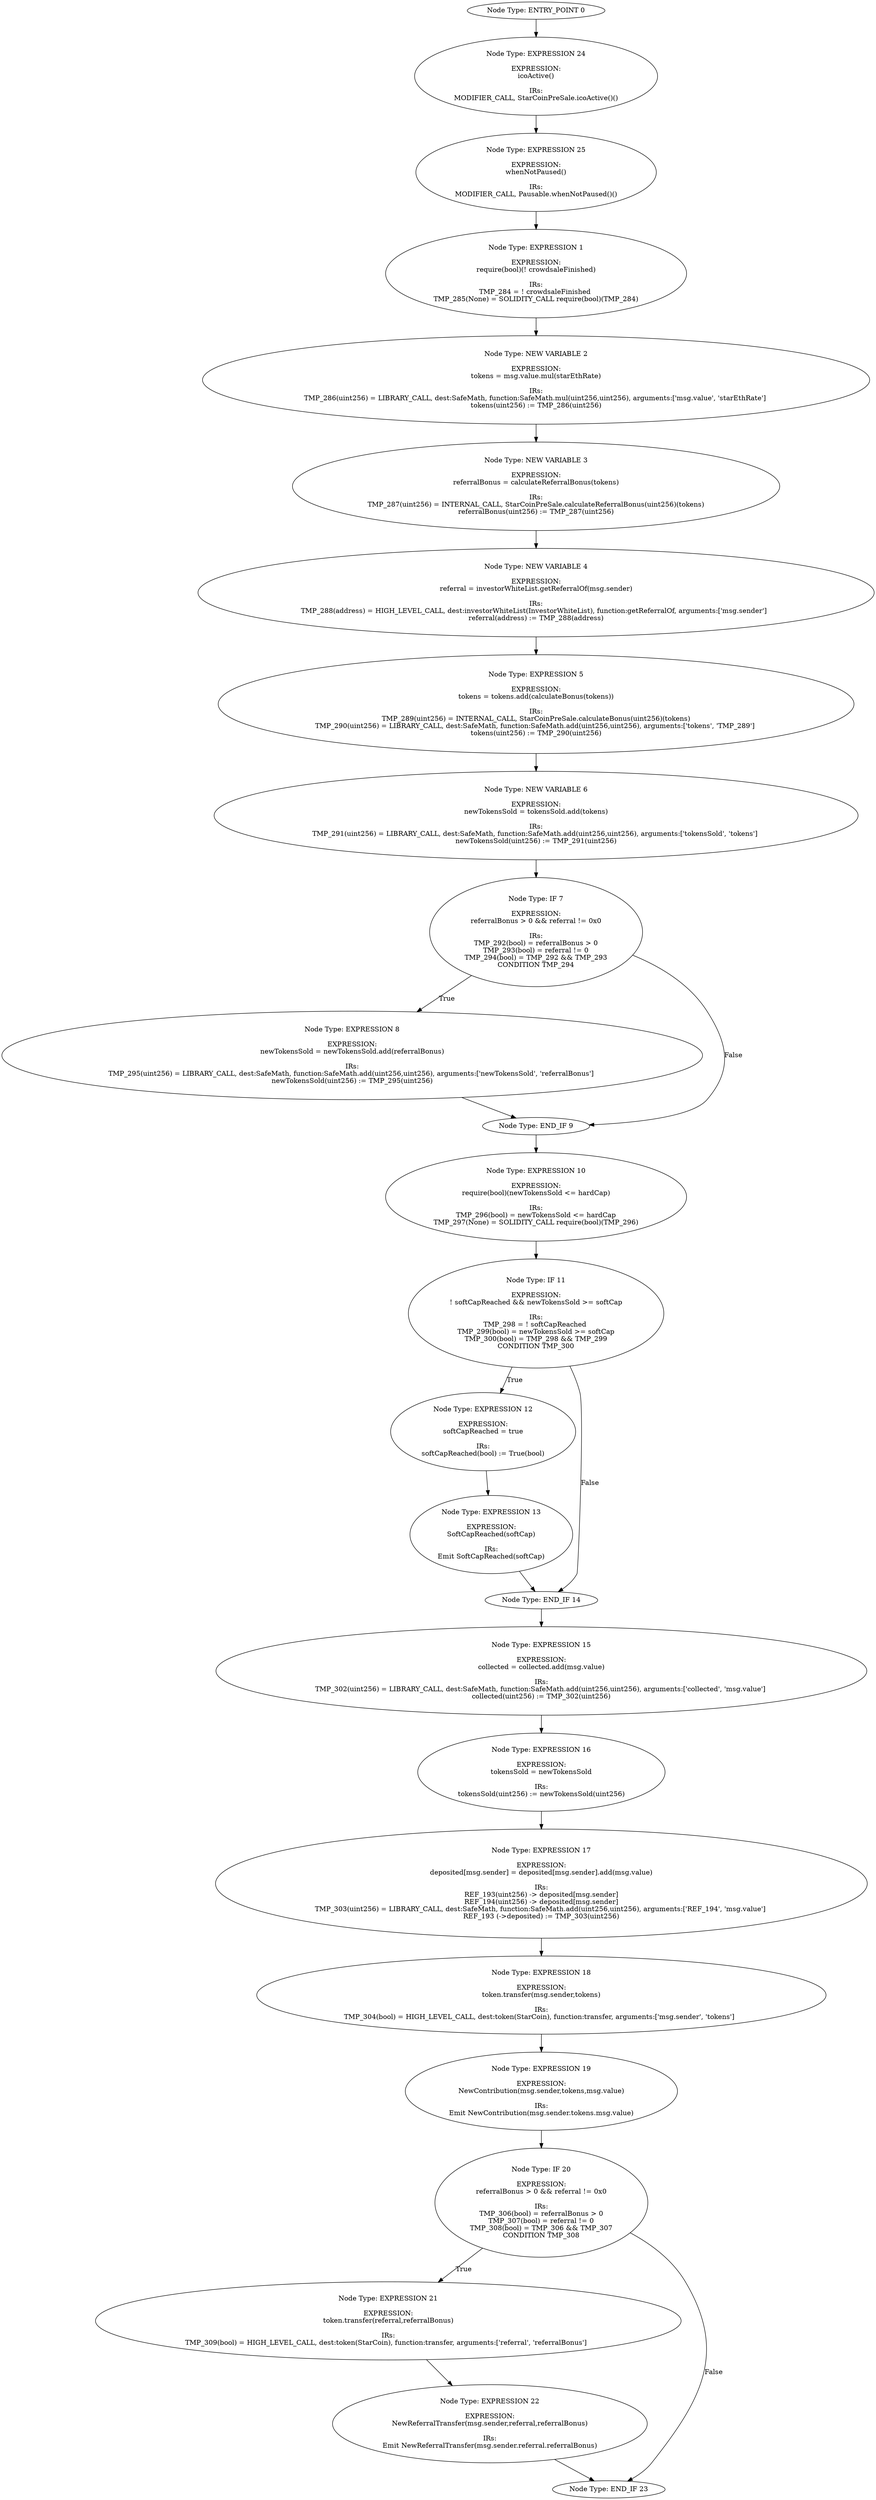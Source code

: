 digraph{
0[label="Node Type: ENTRY_POINT 0
"];
0->24;
1[label="Node Type: EXPRESSION 1

EXPRESSION:
require(bool)(! crowdsaleFinished)

IRs:
TMP_284 = ! crowdsaleFinished 
TMP_285(None) = SOLIDITY_CALL require(bool)(TMP_284)"];
1->2;
2[label="Node Type: NEW VARIABLE 2

EXPRESSION:
tokens = msg.value.mul(starEthRate)

IRs:
TMP_286(uint256) = LIBRARY_CALL, dest:SafeMath, function:SafeMath.mul(uint256,uint256), arguments:['msg.value', 'starEthRate'] 
tokens(uint256) := TMP_286(uint256)"];
2->3;
3[label="Node Type: NEW VARIABLE 3

EXPRESSION:
referralBonus = calculateReferralBonus(tokens)

IRs:
TMP_287(uint256) = INTERNAL_CALL, StarCoinPreSale.calculateReferralBonus(uint256)(tokens)
referralBonus(uint256) := TMP_287(uint256)"];
3->4;
4[label="Node Type: NEW VARIABLE 4

EXPRESSION:
referral = investorWhiteList.getReferralOf(msg.sender)

IRs:
TMP_288(address) = HIGH_LEVEL_CALL, dest:investorWhiteList(InvestorWhiteList), function:getReferralOf, arguments:['msg.sender']  
referral(address) := TMP_288(address)"];
4->5;
5[label="Node Type: EXPRESSION 5

EXPRESSION:
tokens = tokens.add(calculateBonus(tokens))

IRs:
TMP_289(uint256) = INTERNAL_CALL, StarCoinPreSale.calculateBonus(uint256)(tokens)
TMP_290(uint256) = LIBRARY_CALL, dest:SafeMath, function:SafeMath.add(uint256,uint256), arguments:['tokens', 'TMP_289'] 
tokens(uint256) := TMP_290(uint256)"];
5->6;
6[label="Node Type: NEW VARIABLE 6

EXPRESSION:
newTokensSold = tokensSold.add(tokens)

IRs:
TMP_291(uint256) = LIBRARY_CALL, dest:SafeMath, function:SafeMath.add(uint256,uint256), arguments:['tokensSold', 'tokens'] 
newTokensSold(uint256) := TMP_291(uint256)"];
6->7;
7[label="Node Type: IF 7

EXPRESSION:
referralBonus > 0 && referral != 0x0

IRs:
TMP_292(bool) = referralBonus > 0
TMP_293(bool) = referral != 0
TMP_294(bool) = TMP_292 && TMP_293
CONDITION TMP_294"];
7->8[label="True"];
7->9[label="False"];
8[label="Node Type: EXPRESSION 8

EXPRESSION:
newTokensSold = newTokensSold.add(referralBonus)

IRs:
TMP_295(uint256) = LIBRARY_CALL, dest:SafeMath, function:SafeMath.add(uint256,uint256), arguments:['newTokensSold', 'referralBonus'] 
newTokensSold(uint256) := TMP_295(uint256)"];
8->9;
9[label="Node Type: END_IF 9
"];
9->10;
10[label="Node Type: EXPRESSION 10

EXPRESSION:
require(bool)(newTokensSold <= hardCap)

IRs:
TMP_296(bool) = newTokensSold <= hardCap
TMP_297(None) = SOLIDITY_CALL require(bool)(TMP_296)"];
10->11;
11[label="Node Type: IF 11

EXPRESSION:
! softCapReached && newTokensSold >= softCap

IRs:
TMP_298 = ! softCapReached 
TMP_299(bool) = newTokensSold >= softCap
TMP_300(bool) = TMP_298 && TMP_299
CONDITION TMP_300"];
11->12[label="True"];
11->14[label="False"];
12[label="Node Type: EXPRESSION 12

EXPRESSION:
softCapReached = true

IRs:
softCapReached(bool) := True(bool)"];
12->13;
13[label="Node Type: EXPRESSION 13

EXPRESSION:
SoftCapReached(softCap)

IRs:
Emit SoftCapReached(softCap)"];
13->14;
14[label="Node Type: END_IF 14
"];
14->15;
15[label="Node Type: EXPRESSION 15

EXPRESSION:
collected = collected.add(msg.value)

IRs:
TMP_302(uint256) = LIBRARY_CALL, dest:SafeMath, function:SafeMath.add(uint256,uint256), arguments:['collected', 'msg.value'] 
collected(uint256) := TMP_302(uint256)"];
15->16;
16[label="Node Type: EXPRESSION 16

EXPRESSION:
tokensSold = newTokensSold

IRs:
tokensSold(uint256) := newTokensSold(uint256)"];
16->17;
17[label="Node Type: EXPRESSION 17

EXPRESSION:
deposited[msg.sender] = deposited[msg.sender].add(msg.value)

IRs:
REF_193(uint256) -> deposited[msg.sender]
REF_194(uint256) -> deposited[msg.sender]
TMP_303(uint256) = LIBRARY_CALL, dest:SafeMath, function:SafeMath.add(uint256,uint256), arguments:['REF_194', 'msg.value'] 
REF_193 (->deposited) := TMP_303(uint256)"];
17->18;
18[label="Node Type: EXPRESSION 18

EXPRESSION:
token.transfer(msg.sender,tokens)

IRs:
TMP_304(bool) = HIGH_LEVEL_CALL, dest:token(StarCoin), function:transfer, arguments:['msg.sender', 'tokens']  "];
18->19;
19[label="Node Type: EXPRESSION 19

EXPRESSION:
NewContribution(msg.sender,tokens,msg.value)

IRs:
Emit NewContribution(msg.sender.tokens.msg.value)"];
19->20;
20[label="Node Type: IF 20

EXPRESSION:
referralBonus > 0 && referral != 0x0

IRs:
TMP_306(bool) = referralBonus > 0
TMP_307(bool) = referral != 0
TMP_308(bool) = TMP_306 && TMP_307
CONDITION TMP_308"];
20->21[label="True"];
20->23[label="False"];
21[label="Node Type: EXPRESSION 21

EXPRESSION:
token.transfer(referral,referralBonus)

IRs:
TMP_309(bool) = HIGH_LEVEL_CALL, dest:token(StarCoin), function:transfer, arguments:['referral', 'referralBonus']  "];
21->22;
22[label="Node Type: EXPRESSION 22

EXPRESSION:
NewReferralTransfer(msg.sender,referral,referralBonus)

IRs:
Emit NewReferralTransfer(msg.sender.referral.referralBonus)"];
22->23;
23[label="Node Type: END_IF 23
"];
24[label="Node Type: EXPRESSION 24

EXPRESSION:
icoActive()

IRs:
MODIFIER_CALL, StarCoinPreSale.icoActive()()"];
24->25;
25[label="Node Type: EXPRESSION 25

EXPRESSION:
whenNotPaused()

IRs:
MODIFIER_CALL, Pausable.whenNotPaused()()"];
25->1;
}
